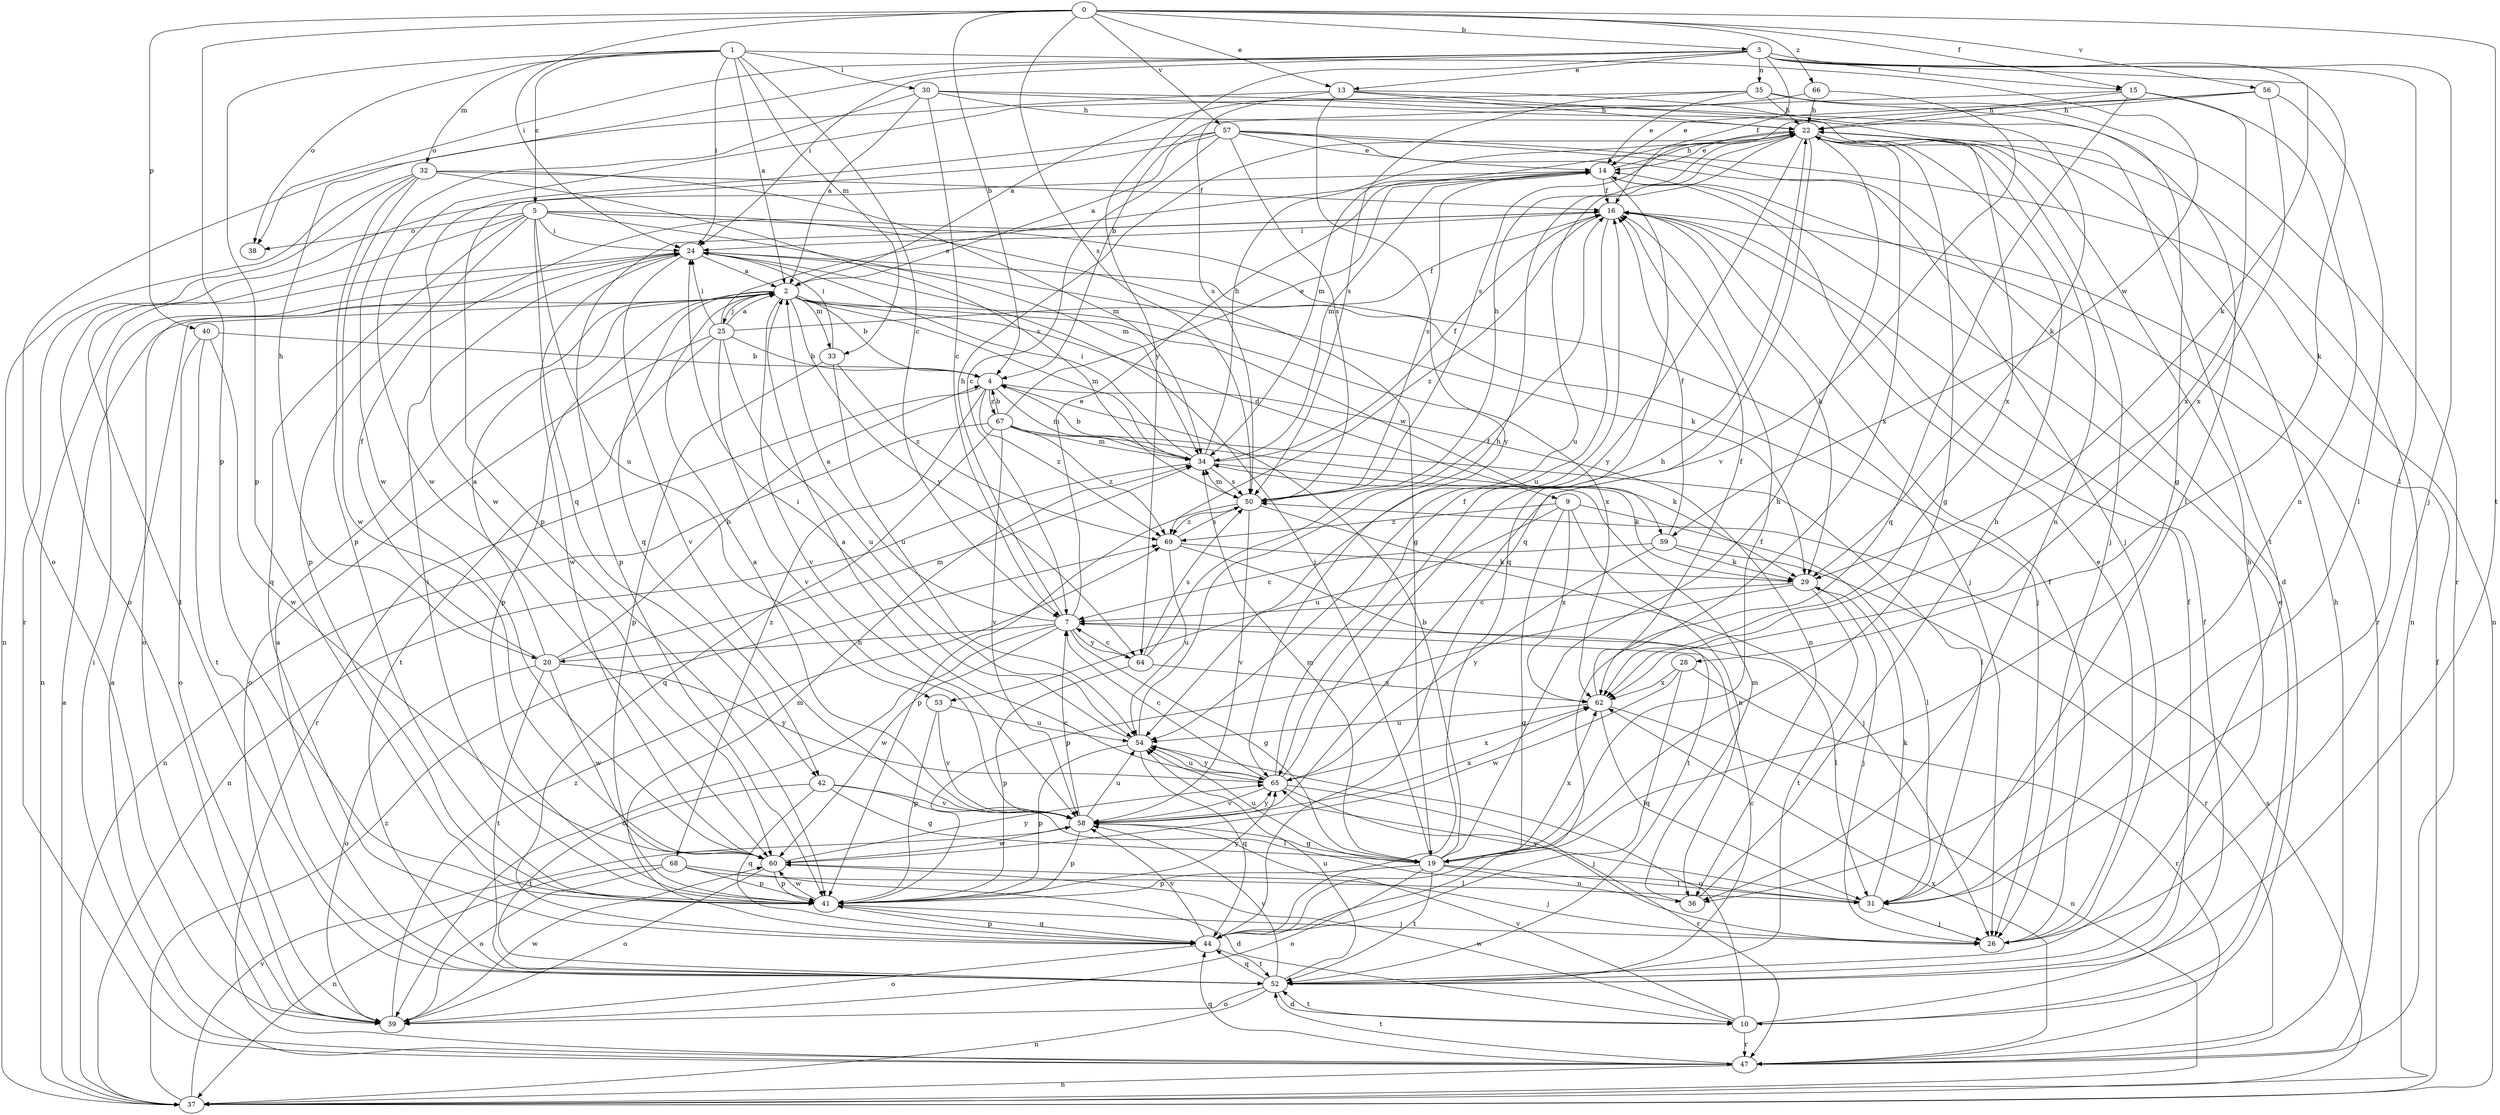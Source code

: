 strict digraph  {
0;
1;
2;
3;
4;
5;
7;
9;
10;
13;
14;
15;
16;
19;
20;
22;
24;
25;
26;
28;
29;
30;
31;
32;
33;
34;
35;
36;
37;
38;
39;
40;
41;
42;
44;
47;
50;
52;
53;
54;
56;
57;
58;
59;
60;
62;
64;
65;
66;
67;
68;
69;
0 -> 3  [label=b];
0 -> 4  [label=b];
0 -> 13  [label=e];
0 -> 15  [label=f];
0 -> 24  [label=i];
0 -> 40  [label=p];
0 -> 41  [label=p];
0 -> 50  [label=s];
0 -> 52  [label=t];
0 -> 56  [label=v];
0 -> 57  [label=v];
0 -> 66  [label=z];
1 -> 2  [label=a];
1 -> 5  [label=c];
1 -> 7  [label=c];
1 -> 24  [label=i];
1 -> 30  [label=l];
1 -> 32  [label=m];
1 -> 33  [label=m];
1 -> 38  [label=o];
1 -> 41  [label=p];
1 -> 59  [label=w];
2 -> 4  [label=b];
2 -> 9  [label=d];
2 -> 25  [label=j];
2 -> 33  [label=m];
2 -> 34  [label=m];
2 -> 41  [label=p];
2 -> 42  [label=q];
2 -> 58  [label=v];
2 -> 59  [label=w];
2 -> 62  [label=x];
2 -> 64  [label=y];
3 -> 13  [label=e];
3 -> 15  [label=f];
3 -> 16  [label=f];
3 -> 20  [label=h];
3 -> 24  [label=i];
3 -> 26  [label=j];
3 -> 28  [label=k];
3 -> 29  [label=k];
3 -> 31  [label=l];
3 -> 35  [label=n];
3 -> 38  [label=o];
3 -> 64  [label=y];
4 -> 34  [label=m];
4 -> 36  [label=n];
4 -> 47  [label=r];
4 -> 67  [label=z];
4 -> 68  [label=z];
4 -> 69  [label=z];
5 -> 19  [label=g];
5 -> 24  [label=i];
5 -> 26  [label=j];
5 -> 34  [label=m];
5 -> 38  [label=o];
5 -> 41  [label=p];
5 -> 42  [label=q];
5 -> 44  [label=q];
5 -> 52  [label=t];
5 -> 53  [label=u];
7 -> 2  [label=a];
7 -> 14  [label=e];
7 -> 19  [label=g];
7 -> 20  [label=h];
7 -> 22  [label=h];
7 -> 31  [label=l];
7 -> 39  [label=o];
7 -> 60  [label=w];
7 -> 64  [label=y];
9 -> 31  [label=l];
9 -> 36  [label=n];
9 -> 44  [label=q];
9 -> 53  [label=u];
9 -> 62  [label=x];
9 -> 69  [label=z];
10 -> 14  [label=e];
10 -> 16  [label=f];
10 -> 47  [label=r];
10 -> 52  [label=t];
10 -> 54  [label=u];
10 -> 58  [label=v];
10 -> 60  [label=w];
13 -> 22  [label=h];
13 -> 29  [label=k];
13 -> 39  [label=o];
13 -> 50  [label=s];
13 -> 62  [label=x];
13 -> 65  [label=y];
14 -> 16  [label=f];
14 -> 22  [label=h];
14 -> 34  [label=m];
14 -> 39  [label=o];
14 -> 44  [label=q];
14 -> 47  [label=r];
14 -> 50  [label=s];
15 -> 4  [label=b];
15 -> 22  [label=h];
15 -> 36  [label=n];
15 -> 44  [label=q];
15 -> 62  [label=x];
16 -> 24  [label=i];
16 -> 29  [label=k];
16 -> 41  [label=p];
16 -> 54  [label=u];
16 -> 69  [label=z];
19 -> 4  [label=b];
19 -> 16  [label=f];
19 -> 22  [label=h];
19 -> 24  [label=i];
19 -> 31  [label=l];
19 -> 34  [label=m];
19 -> 36  [label=n];
19 -> 39  [label=o];
19 -> 41  [label=p];
19 -> 52  [label=t];
19 -> 54  [label=u];
19 -> 62  [label=x];
20 -> 2  [label=a];
20 -> 4  [label=b];
20 -> 16  [label=f];
20 -> 34  [label=m];
20 -> 39  [label=o];
20 -> 52  [label=t];
20 -> 60  [label=w];
20 -> 65  [label=y];
22 -> 14  [label=e];
22 -> 19  [label=g];
22 -> 26  [label=j];
22 -> 34  [label=m];
22 -> 36  [label=n];
22 -> 37  [label=n];
22 -> 44  [label=q];
22 -> 54  [label=u];
22 -> 62  [label=x];
22 -> 65  [label=y];
24 -> 2  [label=a];
24 -> 26  [label=j];
24 -> 29  [label=k];
24 -> 37  [label=n];
24 -> 39  [label=o];
24 -> 58  [label=v];
24 -> 60  [label=w];
25 -> 2  [label=a];
25 -> 4  [label=b];
25 -> 14  [label=e];
25 -> 16  [label=f];
25 -> 24  [label=i];
25 -> 39  [label=o];
25 -> 52  [label=t];
25 -> 54  [label=u];
25 -> 58  [label=v];
26 -> 14  [label=e];
26 -> 16  [label=f];
28 -> 44  [label=q];
28 -> 47  [label=r];
28 -> 60  [label=w];
28 -> 62  [label=x];
29 -> 7  [label=c];
29 -> 26  [label=j];
29 -> 41  [label=p];
29 -> 52  [label=t];
30 -> 2  [label=a];
30 -> 7  [label=c];
30 -> 22  [label=h];
30 -> 31  [label=l];
30 -> 52  [label=t];
30 -> 60  [label=w];
31 -> 26  [label=j];
31 -> 29  [label=k];
31 -> 65  [label=y];
32 -> 16  [label=f];
32 -> 34  [label=m];
32 -> 37  [label=n];
32 -> 41  [label=p];
32 -> 47  [label=r];
32 -> 50  [label=s];
32 -> 60  [label=w];
33 -> 24  [label=i];
33 -> 41  [label=p];
33 -> 54  [label=u];
33 -> 69  [label=z];
34 -> 4  [label=b];
34 -> 16  [label=f];
34 -> 22  [label=h];
34 -> 24  [label=i];
34 -> 29  [label=k];
34 -> 37  [label=n];
34 -> 50  [label=s];
35 -> 14  [label=e];
35 -> 19  [label=g];
35 -> 22  [label=h];
35 -> 47  [label=r];
35 -> 50  [label=s];
35 -> 60  [label=w];
36 -> 22  [label=h];
36 -> 34  [label=m];
37 -> 2  [label=a];
37 -> 16  [label=f];
37 -> 50  [label=s];
37 -> 58  [label=v];
37 -> 69  [label=z];
39 -> 60  [label=w];
39 -> 69  [label=z];
40 -> 4  [label=b];
40 -> 39  [label=o];
40 -> 52  [label=t];
40 -> 60  [label=w];
41 -> 24  [label=i];
41 -> 26  [label=j];
41 -> 44  [label=q];
41 -> 60  [label=w];
41 -> 65  [label=y];
42 -> 19  [label=g];
42 -> 31  [label=l];
42 -> 44  [label=q];
42 -> 52  [label=t];
42 -> 58  [label=v];
44 -> 34  [label=m];
44 -> 39  [label=o];
44 -> 41  [label=p];
44 -> 52  [label=t];
44 -> 58  [label=v];
47 -> 2  [label=a];
47 -> 22  [label=h];
47 -> 24  [label=i];
47 -> 37  [label=n];
47 -> 44  [label=q];
47 -> 52  [label=t];
47 -> 62  [label=x];
50 -> 22  [label=h];
50 -> 26  [label=j];
50 -> 34  [label=m];
50 -> 41  [label=p];
50 -> 58  [label=v];
50 -> 69  [label=z];
52 -> 2  [label=a];
52 -> 7  [label=c];
52 -> 10  [label=d];
52 -> 16  [label=f];
52 -> 22  [label=h];
52 -> 37  [label=n];
52 -> 39  [label=o];
52 -> 44  [label=q];
52 -> 54  [label=u];
52 -> 58  [label=v];
53 -> 41  [label=p];
53 -> 54  [label=u];
53 -> 58  [label=v];
54 -> 22  [label=h];
54 -> 24  [label=i];
54 -> 41  [label=p];
54 -> 44  [label=q];
54 -> 65  [label=y];
56 -> 14  [label=e];
56 -> 22  [label=h];
56 -> 31  [label=l];
56 -> 50  [label=s];
56 -> 62  [label=x];
57 -> 2  [label=a];
57 -> 7  [label=c];
57 -> 10  [label=d];
57 -> 14  [label=e];
57 -> 26  [label=j];
57 -> 37  [label=n];
57 -> 41  [label=p];
57 -> 50  [label=s];
57 -> 60  [label=w];
58 -> 2  [label=a];
58 -> 7  [label=c];
58 -> 19  [label=g];
58 -> 41  [label=p];
58 -> 54  [label=u];
58 -> 60  [label=w];
58 -> 62  [label=x];
58 -> 65  [label=y];
59 -> 7  [label=c];
59 -> 16  [label=f];
59 -> 29  [label=k];
59 -> 47  [label=r];
59 -> 65  [label=y];
60 -> 26  [label=j];
60 -> 39  [label=o];
60 -> 41  [label=p];
60 -> 65  [label=y];
62 -> 16  [label=f];
62 -> 31  [label=l];
62 -> 37  [label=n];
62 -> 54  [label=u];
64 -> 7  [label=c];
64 -> 16  [label=f];
64 -> 41  [label=p];
64 -> 50  [label=s];
64 -> 62  [label=x];
65 -> 2  [label=a];
65 -> 7  [label=c];
65 -> 16  [label=f];
65 -> 22  [label=h];
65 -> 26  [label=j];
65 -> 47  [label=r];
65 -> 54  [label=u];
65 -> 58  [label=v];
65 -> 62  [label=x];
66 -> 2  [label=a];
66 -> 22  [label=h];
66 -> 58  [label=v];
67 -> 4  [label=b];
67 -> 14  [label=e];
67 -> 29  [label=k];
67 -> 31  [label=l];
67 -> 34  [label=m];
67 -> 37  [label=n];
67 -> 44  [label=q];
67 -> 58  [label=v];
67 -> 69  [label=z];
68 -> 10  [label=d];
68 -> 31  [label=l];
68 -> 37  [label=n];
68 -> 39  [label=o];
68 -> 41  [label=p];
69 -> 29  [label=k];
69 -> 50  [label=s];
69 -> 52  [label=t];
69 -> 54  [label=u];
}

